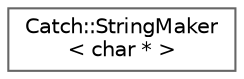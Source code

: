 digraph "Graphical Class Hierarchy"
{
 // LATEX_PDF_SIZE
  bgcolor="transparent";
  edge [fontname=Helvetica,fontsize=10,labelfontname=Helvetica,labelfontsize=10];
  node [fontname=Helvetica,fontsize=10,shape=box,height=0.2,width=0.4];
  rankdir="LR";
  Node0 [label="Catch::StringMaker\l\< char * \>",height=0.2,width=0.4,color="grey40", fillcolor="white", style="filled",URL="$struct_catch_1_1_string_maker_3_01char_01_5_01_4.html",tooltip=" "];
}

